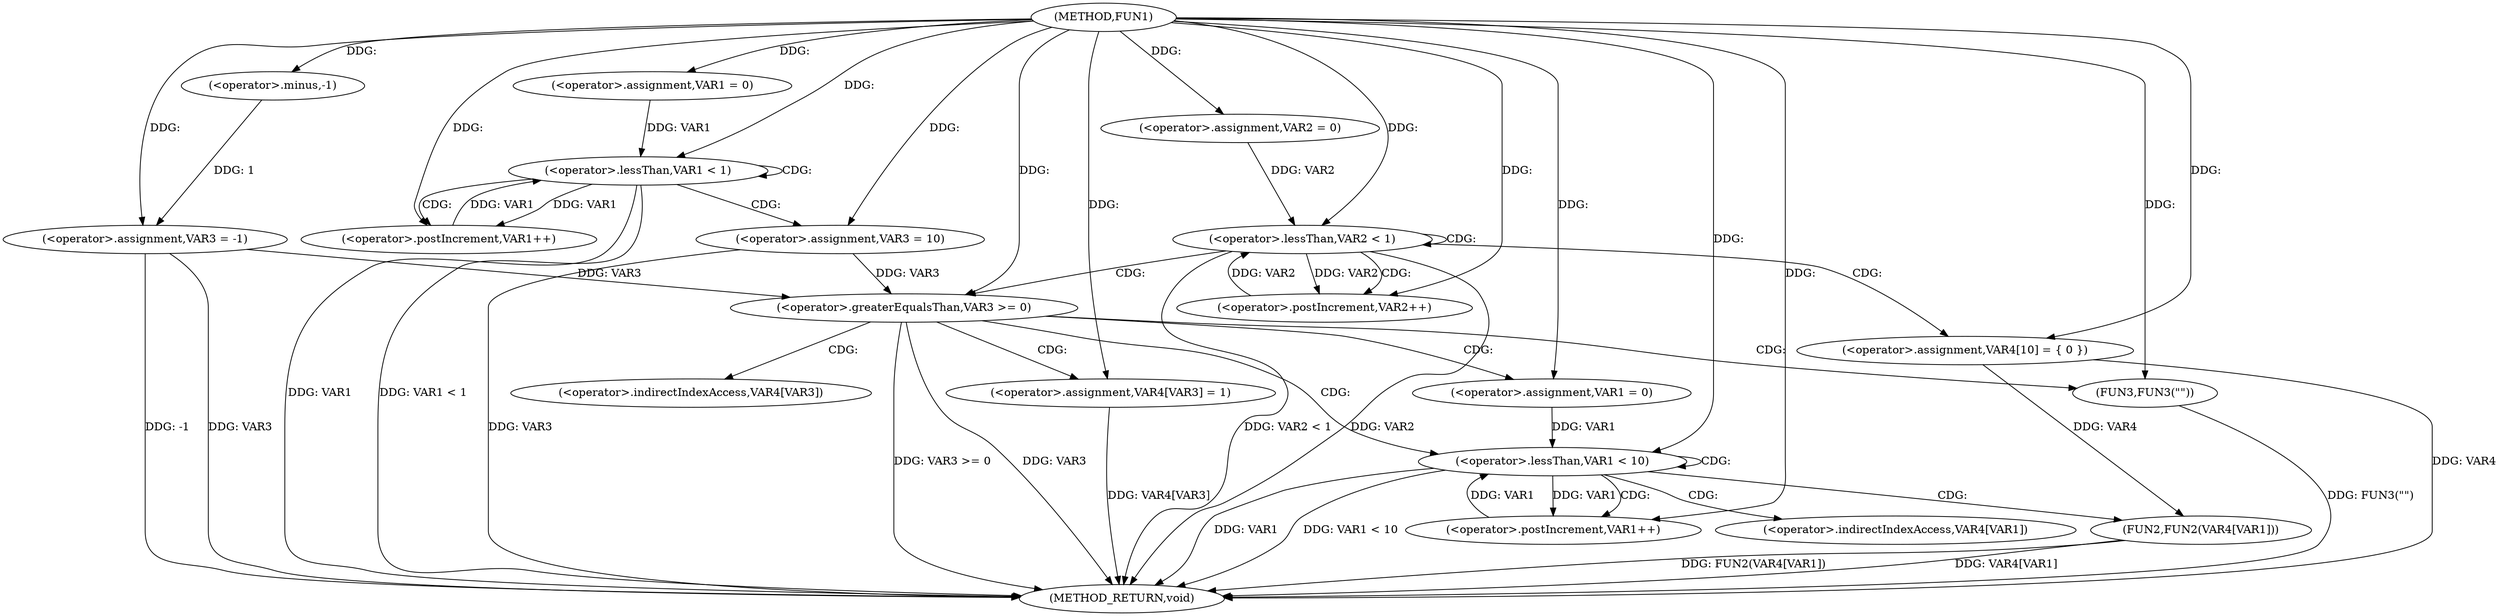 digraph FUN1 {  
"1000100" [label = "(METHOD,FUN1)" ]
"1000165" [label = "(METHOD_RETURN,void)" ]
"1000105" [label = "(<operator>.assignment,VAR3 = -1)" ]
"1000107" [label = "(<operator>.minus,-1)" ]
"1000110" [label = "(<operator>.assignment,VAR1 = 0)" ]
"1000113" [label = "(<operator>.lessThan,VAR1 < 1)" ]
"1000116" [label = "(<operator>.postIncrement,VAR1++)" ]
"1000119" [label = "(<operator>.assignment,VAR3 = 10)" ]
"1000123" [label = "(<operator>.assignment,VAR2 = 0)" ]
"1000126" [label = "(<operator>.lessThan,VAR2 < 1)" ]
"1000129" [label = "(<operator>.postIncrement,VAR2++)" ]
"1000135" [label = "(<operator>.assignment,VAR4[10] = { 0 })" ]
"1000138" [label = "(<operator>.greaterEqualsThan,VAR3 >= 0)" ]
"1000142" [label = "(<operator>.assignment,VAR4[VAR3] = 1)" ]
"1000148" [label = "(<operator>.assignment,VAR1 = 0)" ]
"1000151" [label = "(<operator>.lessThan,VAR1 < 10)" ]
"1000154" [label = "(<operator>.postIncrement,VAR1++)" ]
"1000157" [label = "(FUN2,FUN2(VAR4[VAR1]))" ]
"1000163" [label = "(FUN3,FUN3(\"\"))" ]
"1000143" [label = "(<operator>.indirectIndexAccess,VAR4[VAR3])" ]
"1000158" [label = "(<operator>.indirectIndexAccess,VAR4[VAR1])" ]
  "1000126" -> "1000165"  [ label = "DDG: VAR2 < 1"] 
  "1000157" -> "1000165"  [ label = "DDG: FUN2(VAR4[VAR1])"] 
  "1000113" -> "1000165"  [ label = "DDG: VAR1"] 
  "1000151" -> "1000165"  [ label = "DDG: VAR1"] 
  "1000126" -> "1000165"  [ label = "DDG: VAR2"] 
  "1000138" -> "1000165"  [ label = "DDG: VAR3 >= 0"] 
  "1000163" -> "1000165"  [ label = "DDG: FUN3(\"\")"] 
  "1000105" -> "1000165"  [ label = "DDG: VAR3"] 
  "1000105" -> "1000165"  [ label = "DDG: -1"] 
  "1000151" -> "1000165"  [ label = "DDG: VAR1 < 10"] 
  "1000138" -> "1000165"  [ label = "DDG: VAR3"] 
  "1000157" -> "1000165"  [ label = "DDG: VAR4[VAR1]"] 
  "1000113" -> "1000165"  [ label = "DDG: VAR1 < 1"] 
  "1000119" -> "1000165"  [ label = "DDG: VAR3"] 
  "1000142" -> "1000165"  [ label = "DDG: VAR4[VAR3]"] 
  "1000135" -> "1000165"  [ label = "DDG: VAR4"] 
  "1000107" -> "1000105"  [ label = "DDG: 1"] 
  "1000100" -> "1000105"  [ label = "DDG: "] 
  "1000100" -> "1000107"  [ label = "DDG: "] 
  "1000100" -> "1000110"  [ label = "DDG: "] 
  "1000116" -> "1000113"  [ label = "DDG: VAR1"] 
  "1000110" -> "1000113"  [ label = "DDG: VAR1"] 
  "1000100" -> "1000113"  [ label = "DDG: "] 
  "1000113" -> "1000116"  [ label = "DDG: VAR1"] 
  "1000100" -> "1000116"  [ label = "DDG: "] 
  "1000100" -> "1000119"  [ label = "DDG: "] 
  "1000100" -> "1000123"  [ label = "DDG: "] 
  "1000129" -> "1000126"  [ label = "DDG: VAR2"] 
  "1000123" -> "1000126"  [ label = "DDG: VAR2"] 
  "1000100" -> "1000126"  [ label = "DDG: "] 
  "1000126" -> "1000129"  [ label = "DDG: VAR2"] 
  "1000100" -> "1000129"  [ label = "DDG: "] 
  "1000100" -> "1000135"  [ label = "DDG: "] 
  "1000119" -> "1000138"  [ label = "DDG: VAR3"] 
  "1000105" -> "1000138"  [ label = "DDG: VAR3"] 
  "1000100" -> "1000138"  [ label = "DDG: "] 
  "1000100" -> "1000142"  [ label = "DDG: "] 
  "1000100" -> "1000148"  [ label = "DDG: "] 
  "1000154" -> "1000151"  [ label = "DDG: VAR1"] 
  "1000148" -> "1000151"  [ label = "DDG: VAR1"] 
  "1000100" -> "1000151"  [ label = "DDG: "] 
  "1000151" -> "1000154"  [ label = "DDG: VAR1"] 
  "1000100" -> "1000154"  [ label = "DDG: "] 
  "1000135" -> "1000157"  [ label = "DDG: VAR4"] 
  "1000100" -> "1000163"  [ label = "DDG: "] 
  "1000113" -> "1000116"  [ label = "CDG: "] 
  "1000113" -> "1000113"  [ label = "CDG: "] 
  "1000113" -> "1000119"  [ label = "CDG: "] 
  "1000126" -> "1000126"  [ label = "CDG: "] 
  "1000126" -> "1000129"  [ label = "CDG: "] 
  "1000126" -> "1000135"  [ label = "CDG: "] 
  "1000126" -> "1000138"  [ label = "CDG: "] 
  "1000138" -> "1000163"  [ label = "CDG: "] 
  "1000138" -> "1000143"  [ label = "CDG: "] 
  "1000138" -> "1000142"  [ label = "CDG: "] 
  "1000138" -> "1000151"  [ label = "CDG: "] 
  "1000138" -> "1000148"  [ label = "CDG: "] 
  "1000151" -> "1000158"  [ label = "CDG: "] 
  "1000151" -> "1000154"  [ label = "CDG: "] 
  "1000151" -> "1000151"  [ label = "CDG: "] 
  "1000151" -> "1000157"  [ label = "CDG: "] 
}

